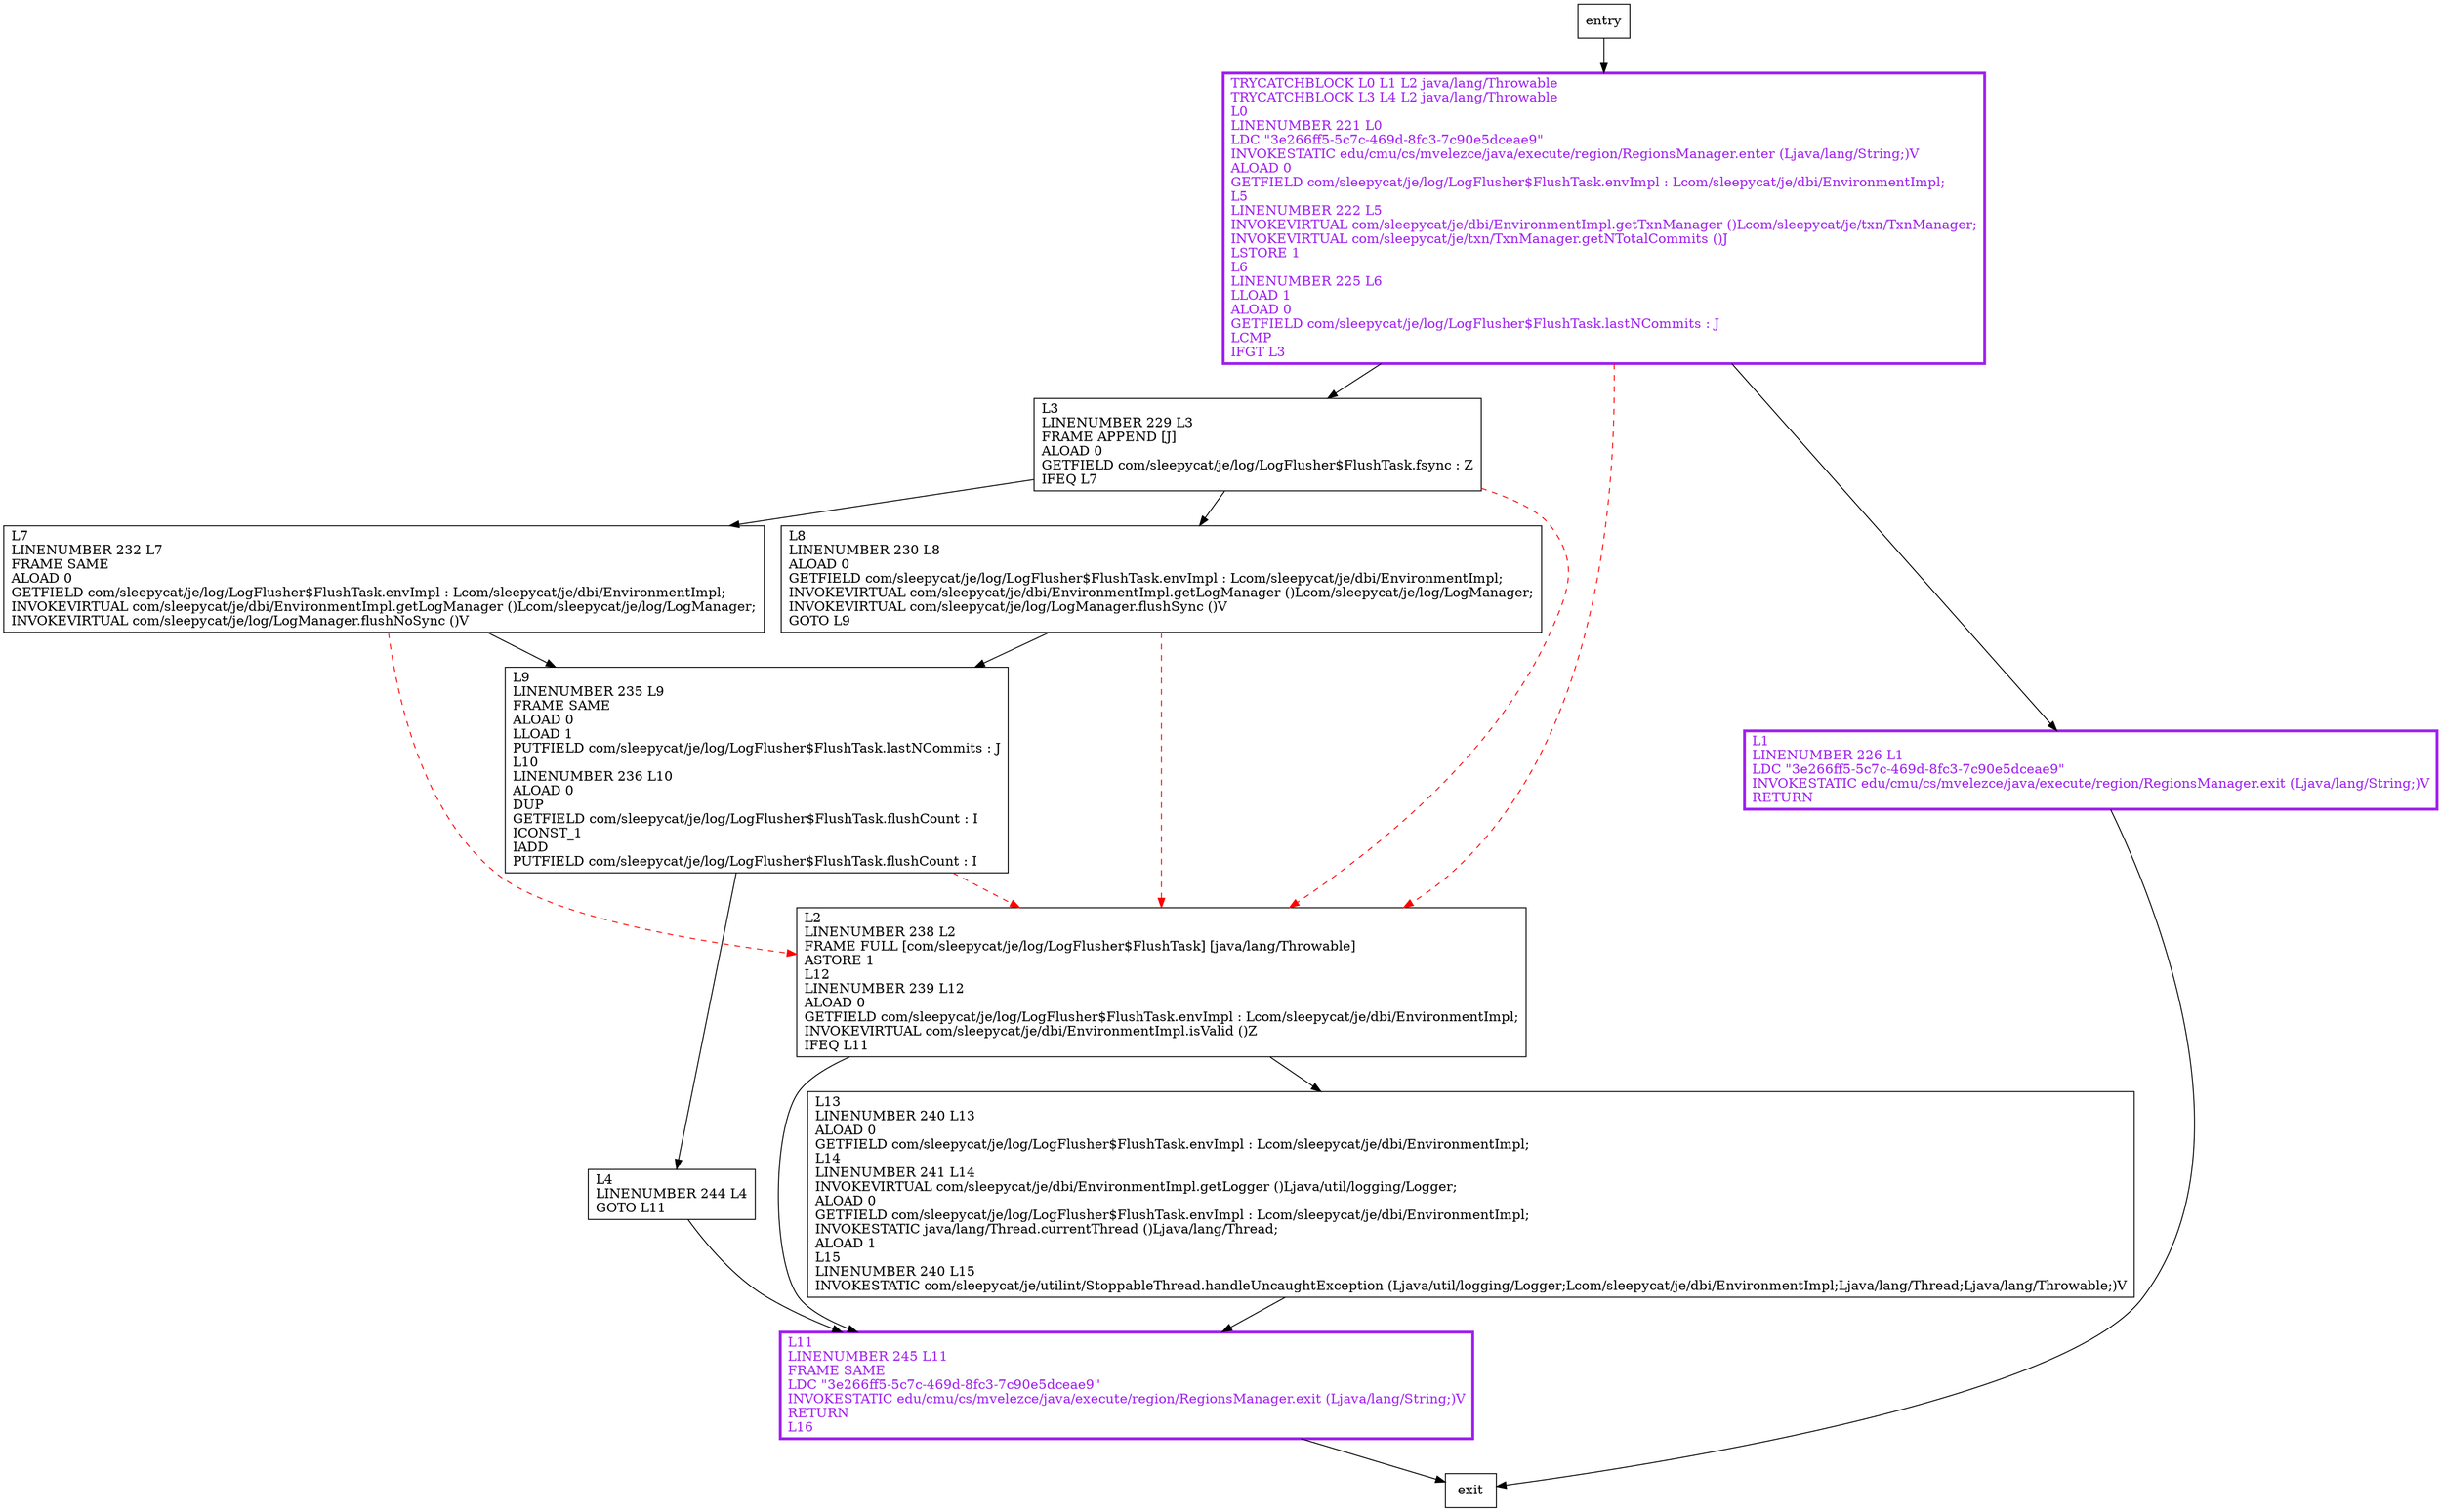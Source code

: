 digraph run {
node [shape=record];
1929496970 [label="L8\lLINENUMBER 230 L8\lALOAD 0\lGETFIELD com/sleepycat/je/log/LogFlusher$FlushTask.envImpl : Lcom/sleepycat/je/dbi/EnvironmentImpl;\lINVOKEVIRTUAL com/sleepycat/je/dbi/EnvironmentImpl.getLogManager ()Lcom/sleepycat/je/log/LogManager;\lINVOKEVIRTUAL com/sleepycat/je/log/LogManager.flushSync ()V\lGOTO L9\l"];
657427967 [label="L3\lLINENUMBER 229 L3\lFRAME APPEND [J]\lALOAD 0\lGETFIELD com/sleepycat/je/log/LogFlusher$FlushTask.fsync : Z\lIFEQ L7\l"];
2079130235 [label="L4\lLINENUMBER 244 L4\lGOTO L11\l"];
709384024 [label="L7\lLINENUMBER 232 L7\lFRAME SAME\lALOAD 0\lGETFIELD com/sleepycat/je/log/LogFlusher$FlushTask.envImpl : Lcom/sleepycat/je/dbi/EnvironmentImpl;\lINVOKEVIRTUAL com/sleepycat/je/dbi/EnvironmentImpl.getLogManager ()Lcom/sleepycat/je/log/LogManager;\lINVOKEVIRTUAL com/sleepycat/je/log/LogManager.flushNoSync ()V\l"];
1648250128 [label="L11\lLINENUMBER 245 L11\lFRAME SAME\lLDC \"3e266ff5-5c7c-469d-8fc3-7c90e5dceae9\"\lINVOKESTATIC edu/cmu/cs/mvelezce/java/execute/region/RegionsManager.exit (Ljava/lang/String;)V\lRETURN\lL16\l"];
585453628 [label="L1\lLINENUMBER 226 L1\lLDC \"3e266ff5-5c7c-469d-8fc3-7c90e5dceae9\"\lINVOKESTATIC edu/cmu/cs/mvelezce/java/execute/region/RegionsManager.exit (Ljava/lang/String;)V\lRETURN\l"];
1901291419 [label="L9\lLINENUMBER 235 L9\lFRAME SAME\lALOAD 0\lLLOAD 1\lPUTFIELD com/sleepycat/je/log/LogFlusher$FlushTask.lastNCommits : J\lL10\lLINENUMBER 236 L10\lALOAD 0\lDUP\lGETFIELD com/sleepycat/je/log/LogFlusher$FlushTask.flushCount : I\lICONST_1\lIADD\lPUTFIELD com/sleepycat/je/log/LogFlusher$FlushTask.flushCount : I\l"];
1368461362 [label="L2\lLINENUMBER 238 L2\lFRAME FULL [com/sleepycat/je/log/LogFlusher$FlushTask] [java/lang/Throwable]\lASTORE 1\lL12\lLINENUMBER 239 L12\lALOAD 0\lGETFIELD com/sleepycat/je/log/LogFlusher$FlushTask.envImpl : Lcom/sleepycat/je/dbi/EnvironmentImpl;\lINVOKEVIRTUAL com/sleepycat/je/dbi/EnvironmentImpl.isValid ()Z\lIFEQ L11\l"];
521045316 [label="L13\lLINENUMBER 240 L13\lALOAD 0\lGETFIELD com/sleepycat/je/log/LogFlusher$FlushTask.envImpl : Lcom/sleepycat/je/dbi/EnvironmentImpl;\lL14\lLINENUMBER 241 L14\lINVOKEVIRTUAL com/sleepycat/je/dbi/EnvironmentImpl.getLogger ()Ljava/util/logging/Logger;\lALOAD 0\lGETFIELD com/sleepycat/je/log/LogFlusher$FlushTask.envImpl : Lcom/sleepycat/je/dbi/EnvironmentImpl;\lINVOKESTATIC java/lang/Thread.currentThread ()Ljava/lang/Thread;\lALOAD 1\lL15\lLINENUMBER 240 L15\lINVOKESTATIC com/sleepycat/je/utilint/StoppableThread.handleUncaughtException (Ljava/util/logging/Logger;Lcom/sleepycat/je/dbi/EnvironmentImpl;Ljava/lang/Thread;Ljava/lang/Throwable;)V\l"];
1437677044 [label="TRYCATCHBLOCK L0 L1 L2 java/lang/Throwable\lTRYCATCHBLOCK L3 L4 L2 java/lang/Throwable\lL0\lLINENUMBER 221 L0\lLDC \"3e266ff5-5c7c-469d-8fc3-7c90e5dceae9\"\lINVOKESTATIC edu/cmu/cs/mvelezce/java/execute/region/RegionsManager.enter (Ljava/lang/String;)V\lALOAD 0\lGETFIELD com/sleepycat/je/log/LogFlusher$FlushTask.envImpl : Lcom/sleepycat/je/dbi/EnvironmentImpl;\lL5\lLINENUMBER 222 L5\lINVOKEVIRTUAL com/sleepycat/je/dbi/EnvironmentImpl.getTxnManager ()Lcom/sleepycat/je/txn/TxnManager;\lINVOKEVIRTUAL com/sleepycat/je/txn/TxnManager.getNTotalCommits ()J\lLSTORE 1\lL6\lLINENUMBER 225 L6\lLLOAD 1\lALOAD 0\lGETFIELD com/sleepycat/je/log/LogFlusher$FlushTask.lastNCommits : J\lLCMP\lIFGT L3\l"];
entry;
exit;
657427967 -> 1929496970
657427967 -> 709384024
657427967 -> 1368461362 [style=dashed, color=red]
709384024 -> 1901291419
709384024 -> 1368461362 [style=dashed, color=red]
585453628 -> exit
521045316 -> 1648250128
1437677044 -> 657427967
1437677044 -> 585453628
1437677044 -> 1368461362 [style=dashed, color=red]
entry -> 1437677044
1929496970 -> 1901291419
1929496970 -> 1368461362 [style=dashed, color=red]
2079130235 -> 1648250128
1648250128 -> exit
1901291419 -> 2079130235
1901291419 -> 1368461362 [style=dashed, color=red]
1368461362 -> 1648250128
1368461362 -> 521045316
1648250128[fontcolor="purple", penwidth=3, color="purple"];
585453628[fontcolor="purple", penwidth=3, color="purple"];
1437677044[fontcolor="purple", penwidth=3, color="purple"];
}
